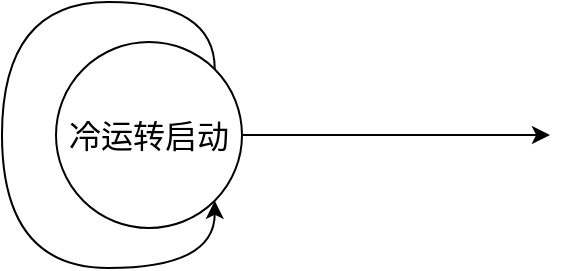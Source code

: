 <mxfile version="23.1.5" type="github">
  <diagram name="第 1 页" id="njtr-V_ttyw0wJK03iK_">
    <mxGraphModel dx="1337" dy="776" grid="0" gridSize="10" guides="1" tooltips="1" connect="1" arrows="1" fold="1" page="1" pageScale="1" pageWidth="4681" pageHeight="3300" math="0" shadow="0">
      <root>
        <mxCell id="0" />
        <mxCell id="1" parent="0" />
        <mxCell id="cG5UG0dQK5z6PzPhkV9E-9" style="edgeStyle=orthogonalEdgeStyle;rounded=0;orthogonalLoop=1;jettySize=auto;html=1;exitX=1;exitY=0.5;exitDx=0;exitDy=0;" edge="1" parent="1" source="cG5UG0dQK5z6PzPhkV9E-1">
          <mxGeometry relative="1" as="geometry">
            <mxPoint x="501" y="255.5" as="targetPoint" />
          </mxGeometry>
        </mxCell>
        <mxCell id="cG5UG0dQK5z6PzPhkV9E-1" value="&lt;font style=&quot;font-size: 16px;&quot;&gt;冷运转启动&lt;/font&gt;" style="ellipse;whiteSpace=wrap;html=1;aspect=fixed;" vertex="1" parent="1">
          <mxGeometry x="254" y="209" width="93" height="93" as="geometry" />
        </mxCell>
        <mxCell id="cG5UG0dQK5z6PzPhkV9E-13" style="edgeStyle=orthogonalEdgeStyle;rounded=0;orthogonalLoop=1;jettySize=auto;html=1;exitX=1;exitY=0;exitDx=0;exitDy=0;entryX=1;entryY=1;entryDx=0;entryDy=0;curved=1;" edge="1" parent="1" source="cG5UG0dQK5z6PzPhkV9E-1" target="cG5UG0dQK5z6PzPhkV9E-1">
          <mxGeometry relative="1" as="geometry">
            <Array as="points">
              <mxPoint x="333" y="189" />
              <mxPoint x="227" y="189" />
              <mxPoint x="227" y="322" />
              <mxPoint x="333" y="322" />
            </Array>
          </mxGeometry>
        </mxCell>
      </root>
    </mxGraphModel>
  </diagram>
</mxfile>
